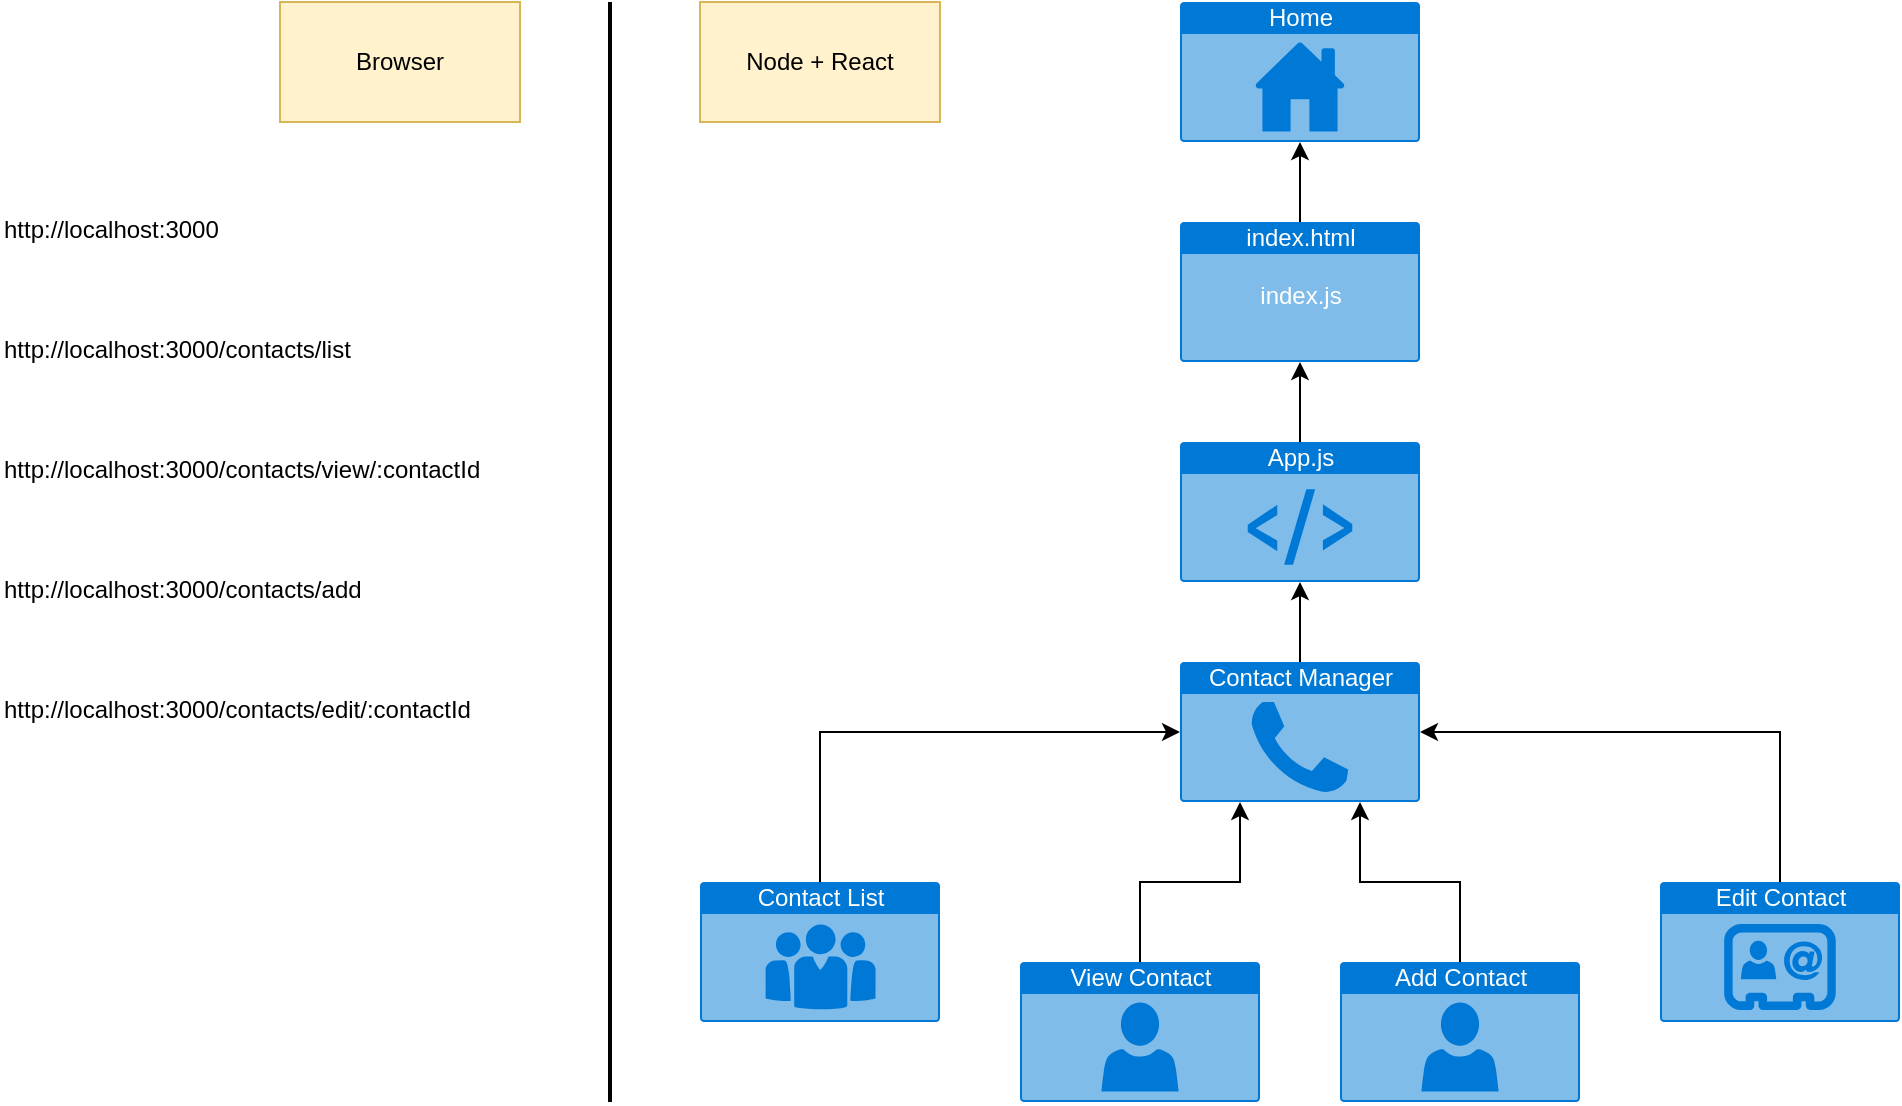 <mxfile version="20.3.0" type="device"><diagram id="iiN7n7cAcOqpKUBYvI8I" name="Trang-1"><mxGraphModel dx="1422" dy="794" grid="1" gridSize="10" guides="1" tooltips="1" connect="1" arrows="1" fold="1" page="1" pageScale="1" pageWidth="827" pageHeight="1169" math="0" shadow="0"><root><mxCell id="0"/><mxCell id="1" parent="0"/><mxCell id="0bScFWqtR_tvoJvL3JJg-36" style="edgeStyle=orthogonalEdgeStyle;rounded=0;orthogonalLoop=1;jettySize=auto;html=1;exitX=0.5;exitY=0;exitDx=0;exitDy=0;exitPerimeter=0;entryX=0.5;entryY=1;entryDx=0;entryDy=0;entryPerimeter=0;" edge="1" parent="1" source="0bScFWqtR_tvoJvL3JJg-7" target="0bScFWqtR_tvoJvL3JJg-13"><mxGeometry relative="1" as="geometry"/></mxCell><mxCell id="0bScFWqtR_tvoJvL3JJg-7" value="index.html&lt;br&gt;&lt;br&gt;index.js&lt;br&gt;" style="html=1;strokeColor=none;fillColor=#0079D6;labelPosition=center;verticalLabelPosition=middle;verticalAlign=top;align=center;fontSize=12;outlineConnect=0;spacingTop=-6;fontColor=#FFFFFF;sketch=0;shape=mxgraph.sitemap.page;" vertex="1" parent="1"><mxGeometry x="670" y="230" width="120" height="70" as="geometry"/></mxCell><mxCell id="0bScFWqtR_tvoJvL3JJg-12" style="edgeStyle=orthogonalEdgeStyle;rounded=0;orthogonalLoop=1;jettySize=auto;html=1;exitX=0.5;exitY=0;exitDx=0;exitDy=0;exitPerimeter=0;entryX=0.5;entryY=1;entryDx=0;entryDy=0;entryPerimeter=0;" edge="1" parent="1" source="0bScFWqtR_tvoJvL3JJg-8" target="0bScFWqtR_tvoJvL3JJg-7"><mxGeometry relative="1" as="geometry"/></mxCell><mxCell id="0bScFWqtR_tvoJvL3JJg-8" value="App.js" style="html=1;strokeColor=none;fillColor=#0079D6;labelPosition=center;verticalLabelPosition=middle;verticalAlign=top;align=center;fontSize=12;outlineConnect=0;spacingTop=-6;fontColor=#FFFFFF;sketch=0;shape=mxgraph.sitemap.script;" vertex="1" parent="1"><mxGeometry x="670" y="340" width="120" height="70" as="geometry"/></mxCell><mxCell id="0bScFWqtR_tvoJvL3JJg-13" value="Home" style="html=1;strokeColor=none;fillColor=#0079D6;labelPosition=center;verticalLabelPosition=middle;verticalAlign=top;align=center;fontSize=12;outlineConnect=0;spacingTop=-6;fontColor=#FFFFFF;sketch=0;shape=mxgraph.sitemap.home;" vertex="1" parent="1"><mxGeometry x="670" y="120" width="120" height="70" as="geometry"/></mxCell><mxCell id="0bScFWqtR_tvoJvL3JJg-29" value="" style="line;strokeWidth=2;direction=south;html=1;" vertex="1" parent="1"><mxGeometry x="380" y="120" width="10" height="550" as="geometry"/></mxCell><mxCell id="0bScFWqtR_tvoJvL3JJg-40" style="edgeStyle=orthogonalEdgeStyle;rounded=0;orthogonalLoop=1;jettySize=auto;html=1;exitX=0.5;exitY=0;exitDx=0;exitDy=0;exitPerimeter=0;entryX=0.5;entryY=1;entryDx=0;entryDy=0;entryPerimeter=0;" edge="1" parent="1" source="0bScFWqtR_tvoJvL3JJg-37" target="0bScFWqtR_tvoJvL3JJg-8"><mxGeometry relative="1" as="geometry"/></mxCell><mxCell id="0bScFWqtR_tvoJvL3JJg-37" value="Contact Manager" style="html=1;strokeColor=none;fillColor=#0079D6;labelPosition=center;verticalLabelPosition=middle;verticalAlign=top;align=center;fontSize=12;outlineConnect=0;spacingTop=-6;fontColor=#FFFFFF;sketch=0;shape=mxgraph.sitemap.contact_us;" vertex="1" parent="1"><mxGeometry x="670" y="450" width="120" height="70" as="geometry"/></mxCell><mxCell id="0bScFWqtR_tvoJvL3JJg-52" style="edgeStyle=orthogonalEdgeStyle;rounded=0;orthogonalLoop=1;jettySize=auto;html=1;exitX=0.5;exitY=0;exitDx=0;exitDy=0;exitPerimeter=0;entryX=0;entryY=0.5;entryDx=0;entryDy=0;entryPerimeter=0;" edge="1" parent="1" source="0bScFWqtR_tvoJvL3JJg-46" target="0bScFWqtR_tvoJvL3JJg-37"><mxGeometry relative="1" as="geometry"/></mxCell><mxCell id="0bScFWqtR_tvoJvL3JJg-46" value="Contact List" style="html=1;strokeColor=none;fillColor=#0079D6;labelPosition=center;verticalLabelPosition=middle;verticalAlign=top;align=center;fontSize=12;outlineConnect=0;spacingTop=-6;fontColor=#FFFFFF;sketch=0;shape=mxgraph.sitemap.about_us;" vertex="1" parent="1"><mxGeometry x="430" y="560" width="120" height="70" as="geometry"/></mxCell><mxCell id="0bScFWqtR_tvoJvL3JJg-53" style="edgeStyle=orthogonalEdgeStyle;rounded=0;orthogonalLoop=1;jettySize=auto;html=1;exitX=0.5;exitY=0;exitDx=0;exitDy=0;exitPerimeter=0;entryX=0.25;entryY=1;entryDx=0;entryDy=0;entryPerimeter=0;" edge="1" parent="1" source="0bScFWqtR_tvoJvL3JJg-49" target="0bScFWqtR_tvoJvL3JJg-37"><mxGeometry relative="1" as="geometry"/></mxCell><mxCell id="0bScFWqtR_tvoJvL3JJg-49" value="View Contact" style="html=1;strokeColor=none;fillColor=#0079D6;labelPosition=center;verticalLabelPosition=middle;verticalAlign=top;align=center;fontSize=12;outlineConnect=0;spacingTop=-6;fontColor=#FFFFFF;sketch=0;shape=mxgraph.sitemap.profile;" vertex="1" parent="1"><mxGeometry x="590" y="600" width="120" height="70" as="geometry"/></mxCell><mxCell id="0bScFWqtR_tvoJvL3JJg-54" style="edgeStyle=orthogonalEdgeStyle;rounded=0;orthogonalLoop=1;jettySize=auto;html=1;exitX=0.5;exitY=0;exitDx=0;exitDy=0;exitPerimeter=0;entryX=0.75;entryY=1;entryDx=0;entryDy=0;entryPerimeter=0;" edge="1" parent="1" source="0bScFWqtR_tvoJvL3JJg-50" target="0bScFWqtR_tvoJvL3JJg-37"><mxGeometry relative="1" as="geometry"/></mxCell><mxCell id="0bScFWqtR_tvoJvL3JJg-50" value="Add Contact" style="html=1;strokeColor=none;fillColor=#0079D6;labelPosition=center;verticalLabelPosition=middle;verticalAlign=top;align=center;fontSize=12;outlineConnect=0;spacingTop=-6;fontColor=#FFFFFF;sketch=0;shape=mxgraph.sitemap.profile;" vertex="1" parent="1"><mxGeometry x="750" y="600" width="120" height="70" as="geometry"/></mxCell><mxCell id="0bScFWqtR_tvoJvL3JJg-55" style="edgeStyle=orthogonalEdgeStyle;rounded=0;orthogonalLoop=1;jettySize=auto;html=1;exitX=0.5;exitY=0;exitDx=0;exitDy=0;exitPerimeter=0;entryX=1;entryY=0.5;entryDx=0;entryDy=0;entryPerimeter=0;" edge="1" parent="1" source="0bScFWqtR_tvoJvL3JJg-51" target="0bScFWqtR_tvoJvL3JJg-37"><mxGeometry relative="1" as="geometry"/></mxCell><mxCell id="0bScFWqtR_tvoJvL3JJg-51" value="Edit Contact" style="html=1;strokeColor=none;fillColor=#0079D6;labelPosition=center;verticalLabelPosition=middle;verticalAlign=top;align=center;fontSize=12;outlineConnect=0;spacingTop=-6;fontColor=#FFFFFF;sketch=0;shape=mxgraph.sitemap.contact;" vertex="1" parent="1"><mxGeometry x="910" y="560" width="120" height="70" as="geometry"/></mxCell><mxCell id="0bScFWqtR_tvoJvL3JJg-56" value="Browser" style="rounded=0;whiteSpace=wrap;html=1;fillColor=#fff2cc;strokeColor=#d6b656;" vertex="1" parent="1"><mxGeometry x="220" y="120" width="120" height="60" as="geometry"/></mxCell><mxCell id="0bScFWqtR_tvoJvL3JJg-57" value="Node + React" style="rounded=0;whiteSpace=wrap;html=1;fillColor=#fff2cc;strokeColor=#d6b656;" vertex="1" parent="1"><mxGeometry x="430" y="120" width="120" height="60" as="geometry"/></mxCell><mxCell id="0bScFWqtR_tvoJvL3JJg-66" value="http://localhost:3000" style="text;whiteSpace=wrap;html=1;" vertex="1" parent="1"><mxGeometry x="80" y="220" width="210" height="40" as="geometry"/></mxCell><mxCell id="0bScFWqtR_tvoJvL3JJg-67" value="http://localhost:3000/contacts/list" style="text;whiteSpace=wrap;html=1;" vertex="1" parent="1"><mxGeometry x="80" y="280" width="210" height="40" as="geometry"/></mxCell><mxCell id="0bScFWqtR_tvoJvL3JJg-68" value="http://localhost:3000/contacts/view/:contactId" style="text;whiteSpace=wrap;html=1;" vertex="1" parent="1"><mxGeometry x="80" y="340" width="290" height="40" as="geometry"/></mxCell><mxCell id="0bScFWqtR_tvoJvL3JJg-69" value="http://localhost:3000/contacts/add" style="text;whiteSpace=wrap;html=1;" vertex="1" parent="1"><mxGeometry x="80" y="400" width="210" height="40" as="geometry"/></mxCell><mxCell id="0bScFWqtR_tvoJvL3JJg-70" value="http://localhost:3000/contacts/edit/:contactId" style="text;whiteSpace=wrap;html=1;" vertex="1" parent="1"><mxGeometry x="80" y="460" width="280" height="40" as="geometry"/></mxCell></root></mxGraphModel></diagram></mxfile>
